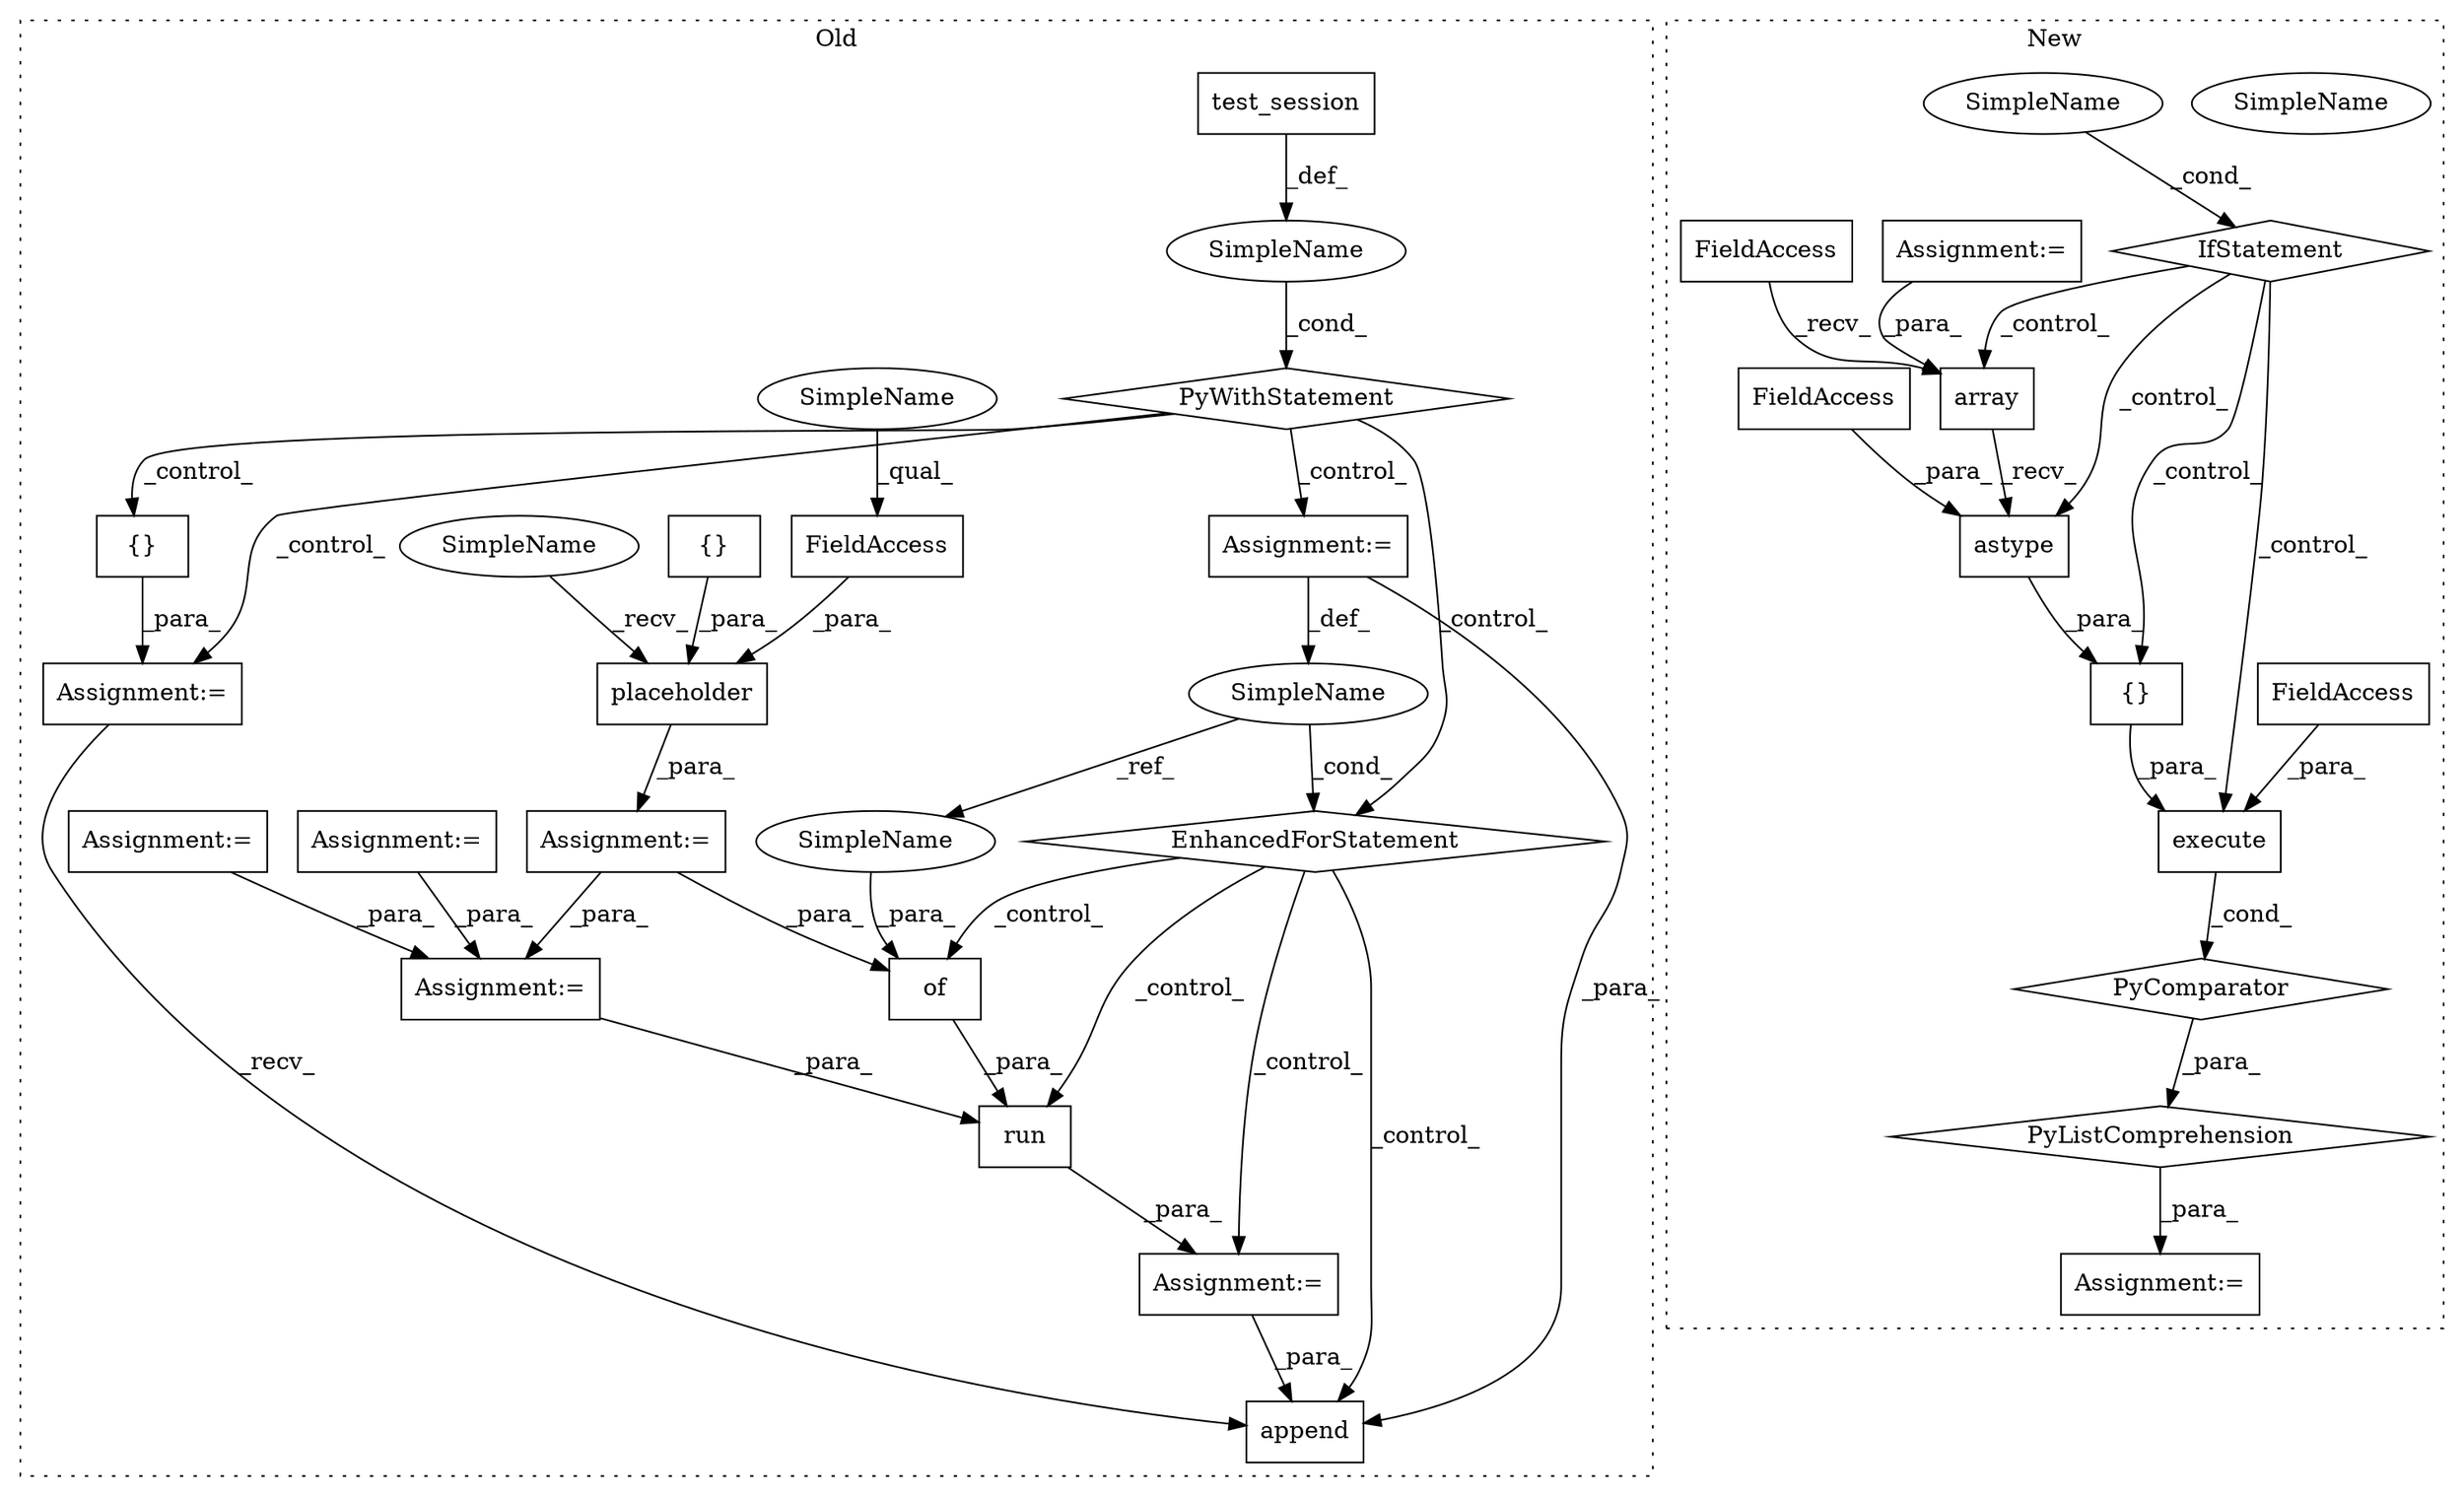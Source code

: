 digraph G {
subgraph cluster0 {
1 [label="EnhancedForStatement" a="70" s="1120,1209" l="57,2" shape="diamond"];
3 [label="Assignment:=" a="7" s="1120,1209" l="57,2" shape="box"];
5 [label="Assignment:=" a="7" s="1232" l="1" shape="box"];
6 [label="SimpleName" a="42" s="1181" l="17" shape="ellipse"];
7 [label="run" a="32" s="1238,1293" l="4,1" shape="box"];
8 [label="{}" a="4" s="615" l="2" shape="box"];
10 [label="PyWithStatement" a="104" s="1033,1062" l="10,2" shape="diamond"];
11 [label="{}" a="4" s="1110" l="2" shape="box"];
12 [label="SimpleName" a="42" s="" l="" shape="ellipse"];
15 [label="test_session" a="32" s="1048" l="14" shape="box"];
20 [label="of" a="32" s="1260,1292" l="3,1" shape="box"];
22 [label="placeholder" a="32" s="577,617" l="12,1" shape="box"];
23 [label="FieldAccess" a="22" s="589" l="16" shape="box"];
24 [label="Assignment:=" a="7" s="1100" l="1" shape="box"];
25 [label="Assignment:=" a="7" s="565" l="1" shape="box"];
26 [label="Assignment:=" a="7" s="859" l="1" shape="box"];
27 [label="Assignment:=" a="7" s="677" l="1" shape="box"];
29 [label="Assignment:=" a="7" s="711" l="1" shape="box"];
32 [label="append" a="32" s="1317,1335" l="7,1" shape="box"];
33 [label="SimpleName" a="42" s="566" l="10" shape="ellipse"];
34 [label="SimpleName" a="42" s="589" l="10" shape="ellipse"];
36 [label="SimpleName" a="42" s="1275" l="17" shape="ellipse"];
label = "Old";
style="dotted";
}
subgraph cluster1 {
2 [label="execute" a="32" s="1315,1377" l="8,1" shape="box"];
4 [label="Assignment:=" a="7" s="1436" l="24" shape="box"];
9 [label="{}" a="4" s="1341,1376" l="1,1" shape="box"];
13 [label="SimpleName" a="42" s="1455" l="5" shape="ellipse"];
14 [label="PyListComprehension" a="109" s="1310" l="158" shape="diamond"];
16 [label="PyComparator" a="113" s="1436" l="24" shape="diamond"];
17 [label="array" a="32" s="1348,1355" l="6,1" shape="box"];
18 [label="FieldAccess" a="22" s="1323" l="8" shape="box"];
19 [label="FieldAccess" a="22" s="1342" l="5" shape="box"];
21 [label="IfStatement" a="25" s="1436" l="24" shape="diamond"];
28 [label="Assignment:=" a="7" s="1298" l="12" shape="box"];
30 [label="astype" a="32" s="1357,1375" l="7,1" shape="box"];
31 [label="FieldAccess" a="22" s="1364" l="5" shape="box"];
35 [label="SimpleName" a="42" s="1455" l="5" shape="ellipse"];
label = "New";
style="dotted";
}
1 -> 5 [label="_control_"];
1 -> 32 [label="_control_"];
1 -> 7 [label="_control_"];
1 -> 20 [label="_control_"];
2 -> 16 [label="_cond_"];
3 -> 6 [label="_def_"];
3 -> 32 [label="_para_"];
4 -> 17 [label="_para_"];
5 -> 32 [label="_para_"];
6 -> 36 [label="_ref_"];
6 -> 1 [label="_cond_"];
7 -> 5 [label="_para_"];
8 -> 22 [label="_para_"];
9 -> 2 [label="_para_"];
10 -> 24 [label="_control_"];
10 -> 11 [label="_control_"];
10 -> 1 [label="_control_"];
10 -> 3 [label="_control_"];
11 -> 24 [label="_para_"];
12 -> 10 [label="_cond_"];
14 -> 28 [label="_para_"];
15 -> 12 [label="_def_"];
16 -> 14 [label="_para_"];
17 -> 30 [label="_recv_"];
18 -> 2 [label="_para_"];
19 -> 17 [label="_recv_"];
20 -> 7 [label="_para_"];
21 -> 9 [label="_control_"];
21 -> 17 [label="_control_"];
21 -> 30 [label="_control_"];
21 -> 2 [label="_control_"];
22 -> 25 [label="_para_"];
23 -> 22 [label="_para_"];
24 -> 32 [label="_recv_"];
25 -> 20 [label="_para_"];
25 -> 26 [label="_para_"];
26 -> 7 [label="_para_"];
27 -> 26 [label="_para_"];
29 -> 26 [label="_para_"];
30 -> 9 [label="_para_"];
31 -> 30 [label="_para_"];
33 -> 22 [label="_recv_"];
34 -> 23 [label="_qual_"];
35 -> 21 [label="_cond_"];
36 -> 20 [label="_para_"];
}